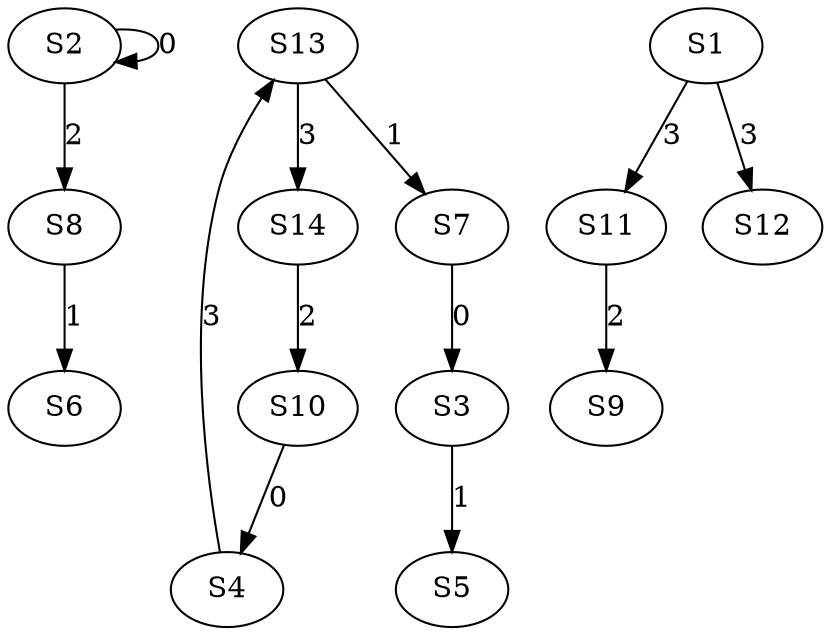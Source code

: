 strict digraph {
	S2 -> S2 [ label = 0 ];
	S7 -> S3 [ label = 0 ];
	S10 -> S4 [ label = 0 ];
	S3 -> S5 [ label = 1 ];
	S8 -> S6 [ label = 1 ];
	S13 -> S7 [ label = 1 ];
	S2 -> S8 [ label = 2 ];
	S11 -> S9 [ label = 2 ];
	S14 -> S10 [ label = 2 ];
	S1 -> S11 [ label = 3 ];
	S1 -> S12 [ label = 3 ];
	S4 -> S13 [ label = 3 ];
	S13 -> S14 [ label = 3 ];
}